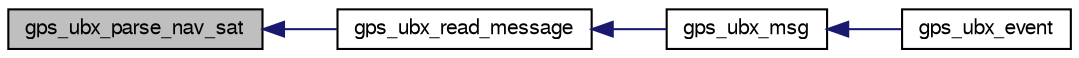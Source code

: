 digraph "gps_ubx_parse_nav_sat"
{
  edge [fontname="FreeSans",fontsize="10",labelfontname="FreeSans",labelfontsize="10"];
  node [fontname="FreeSans",fontsize="10",shape=record];
  rankdir="LR";
  Node1 [label="gps_ubx_parse_nav_sat",height=0.2,width=0.4,color="black", fillcolor="grey75", style="filled", fontcolor="black"];
  Node1 -> Node2 [dir="back",color="midnightblue",fontsize="10",style="solid",fontname="FreeSans"];
  Node2 [label="gps_ubx_read_message",height=0.2,width=0.4,color="black", fillcolor="white", style="filled",URL="$gps__ubx_8h.html#a40f87b11657c4465a6a31c8c80e2aad9"];
  Node2 -> Node3 [dir="back",color="midnightblue",fontsize="10",style="solid",fontname="FreeSans"];
  Node3 [label="gps_ubx_msg",height=0.2,width=0.4,color="black", fillcolor="white", style="filled",URL="$gps__ubx_8h.html#ab3be7fdb9eae93ba80f43b848cdb7416"];
  Node3 -> Node4 [dir="back",color="midnightblue",fontsize="10",style="solid",fontname="FreeSans"];
  Node4 [label="gps_ubx_event",height=0.2,width=0.4,color="black", fillcolor="white", style="filled",URL="$gps__ubx_8h.html#a8384aab04d3a0e824cf5a71403515730"];
}
